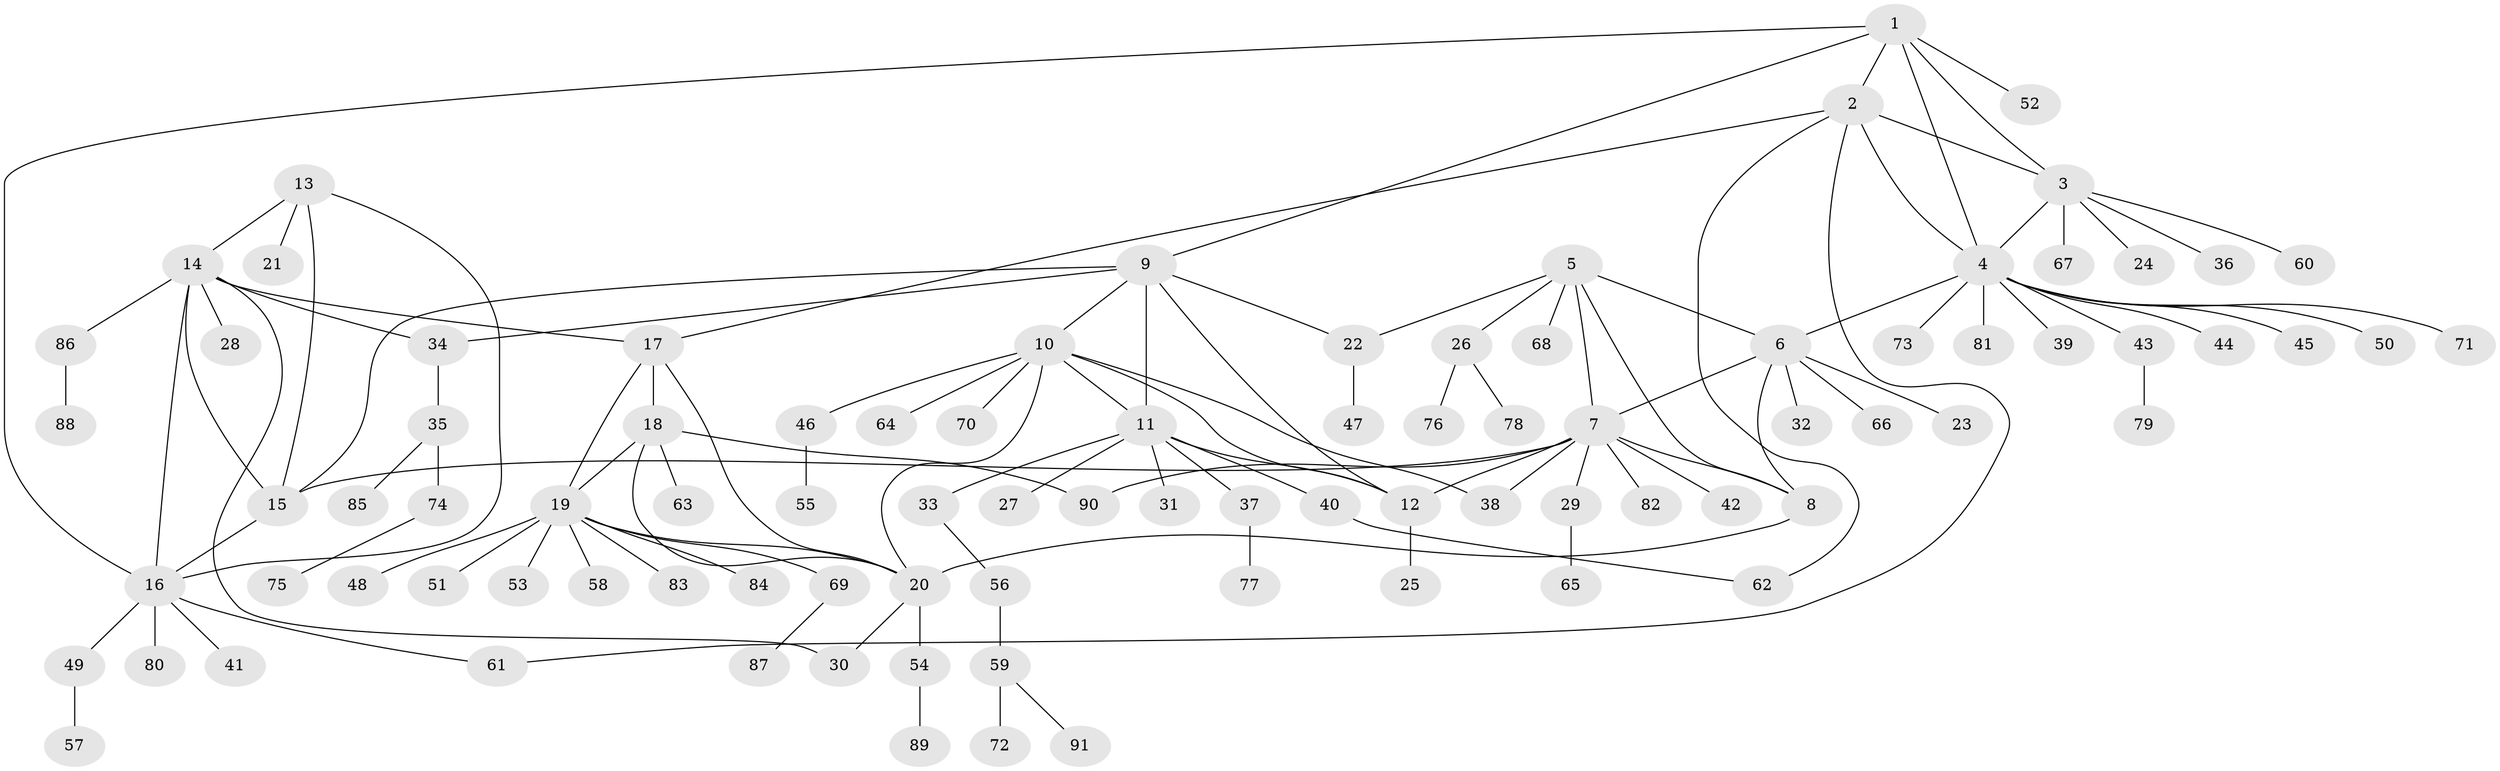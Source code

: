 // coarse degree distribution, {6: 0.1111111111111111, 7: 0.05555555555555555, 5: 0.037037037037037035, 9: 0.018518518518518517, 8: 0.037037037037037035, 3: 0.07407407407407407, 4: 0.018518518518518517, 1: 0.5555555555555556, 2: 0.09259259259259259}
// Generated by graph-tools (version 1.1) at 2025/19/03/04/25 18:19:38]
// undirected, 91 vertices, 118 edges
graph export_dot {
graph [start="1"]
  node [color=gray90,style=filled];
  1;
  2;
  3;
  4;
  5;
  6;
  7;
  8;
  9;
  10;
  11;
  12;
  13;
  14;
  15;
  16;
  17;
  18;
  19;
  20;
  21;
  22;
  23;
  24;
  25;
  26;
  27;
  28;
  29;
  30;
  31;
  32;
  33;
  34;
  35;
  36;
  37;
  38;
  39;
  40;
  41;
  42;
  43;
  44;
  45;
  46;
  47;
  48;
  49;
  50;
  51;
  52;
  53;
  54;
  55;
  56;
  57;
  58;
  59;
  60;
  61;
  62;
  63;
  64;
  65;
  66;
  67;
  68;
  69;
  70;
  71;
  72;
  73;
  74;
  75;
  76;
  77;
  78;
  79;
  80;
  81;
  82;
  83;
  84;
  85;
  86;
  87;
  88;
  89;
  90;
  91;
  1 -- 2;
  1 -- 3;
  1 -- 4;
  1 -- 9;
  1 -- 16;
  1 -- 52;
  2 -- 3;
  2 -- 4;
  2 -- 17;
  2 -- 61;
  2 -- 62;
  3 -- 4;
  3 -- 24;
  3 -- 36;
  3 -- 60;
  3 -- 67;
  4 -- 6;
  4 -- 39;
  4 -- 43;
  4 -- 44;
  4 -- 45;
  4 -- 50;
  4 -- 71;
  4 -- 73;
  4 -- 81;
  5 -- 6;
  5 -- 7;
  5 -- 8;
  5 -- 22;
  5 -- 26;
  5 -- 68;
  6 -- 7;
  6 -- 8;
  6 -- 23;
  6 -- 32;
  6 -- 66;
  7 -- 8;
  7 -- 12;
  7 -- 15;
  7 -- 29;
  7 -- 38;
  7 -- 42;
  7 -- 82;
  7 -- 90;
  8 -- 20;
  9 -- 10;
  9 -- 11;
  9 -- 12;
  9 -- 15;
  9 -- 22;
  9 -- 34;
  10 -- 11;
  10 -- 12;
  10 -- 20;
  10 -- 38;
  10 -- 46;
  10 -- 64;
  10 -- 70;
  11 -- 12;
  11 -- 27;
  11 -- 31;
  11 -- 33;
  11 -- 37;
  11 -- 40;
  12 -- 25;
  13 -- 14;
  13 -- 15;
  13 -- 16;
  13 -- 21;
  14 -- 15;
  14 -- 16;
  14 -- 17;
  14 -- 28;
  14 -- 30;
  14 -- 34;
  14 -- 86;
  15 -- 16;
  16 -- 41;
  16 -- 49;
  16 -- 61;
  16 -- 80;
  17 -- 18;
  17 -- 19;
  17 -- 20;
  18 -- 19;
  18 -- 20;
  18 -- 63;
  18 -- 90;
  19 -- 20;
  19 -- 48;
  19 -- 51;
  19 -- 53;
  19 -- 58;
  19 -- 69;
  19 -- 83;
  19 -- 84;
  20 -- 30;
  20 -- 54;
  22 -- 47;
  26 -- 76;
  26 -- 78;
  29 -- 65;
  33 -- 56;
  34 -- 35;
  35 -- 74;
  35 -- 85;
  37 -- 77;
  40 -- 62;
  43 -- 79;
  46 -- 55;
  49 -- 57;
  54 -- 89;
  56 -- 59;
  59 -- 72;
  59 -- 91;
  69 -- 87;
  74 -- 75;
  86 -- 88;
}

